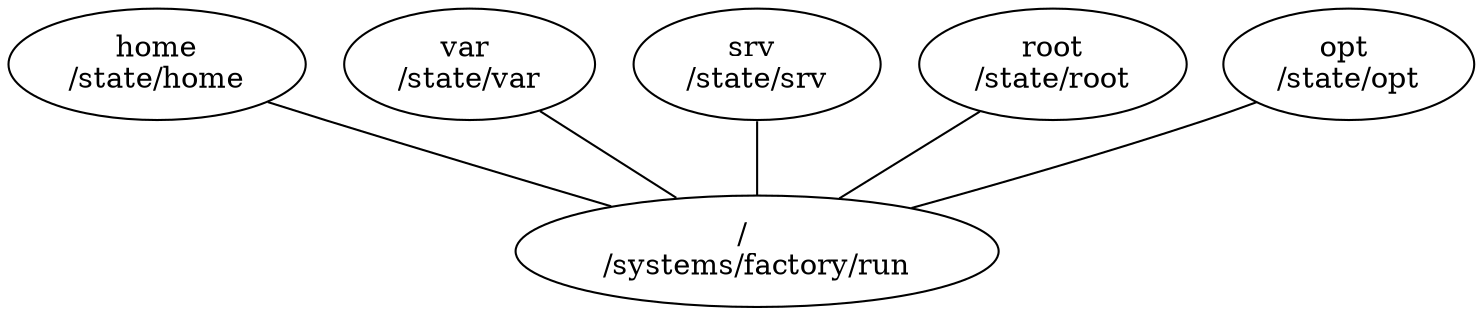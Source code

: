 graph baserock_version_layout {
    "/"  [label="/   \n/systems/factory/run"]
    home [label="home\n/state/home"]
    var  [label="var \n/state/var"]
    srv  [label="srv \n/state/srv"]
    root [label="root\n/state/root"]
    opt  [label="opt \n/state/opt"]

    home -- "/"
    var -- "/"
    srv -- "/"
    root -- "/"
    opt -- "/"
}
